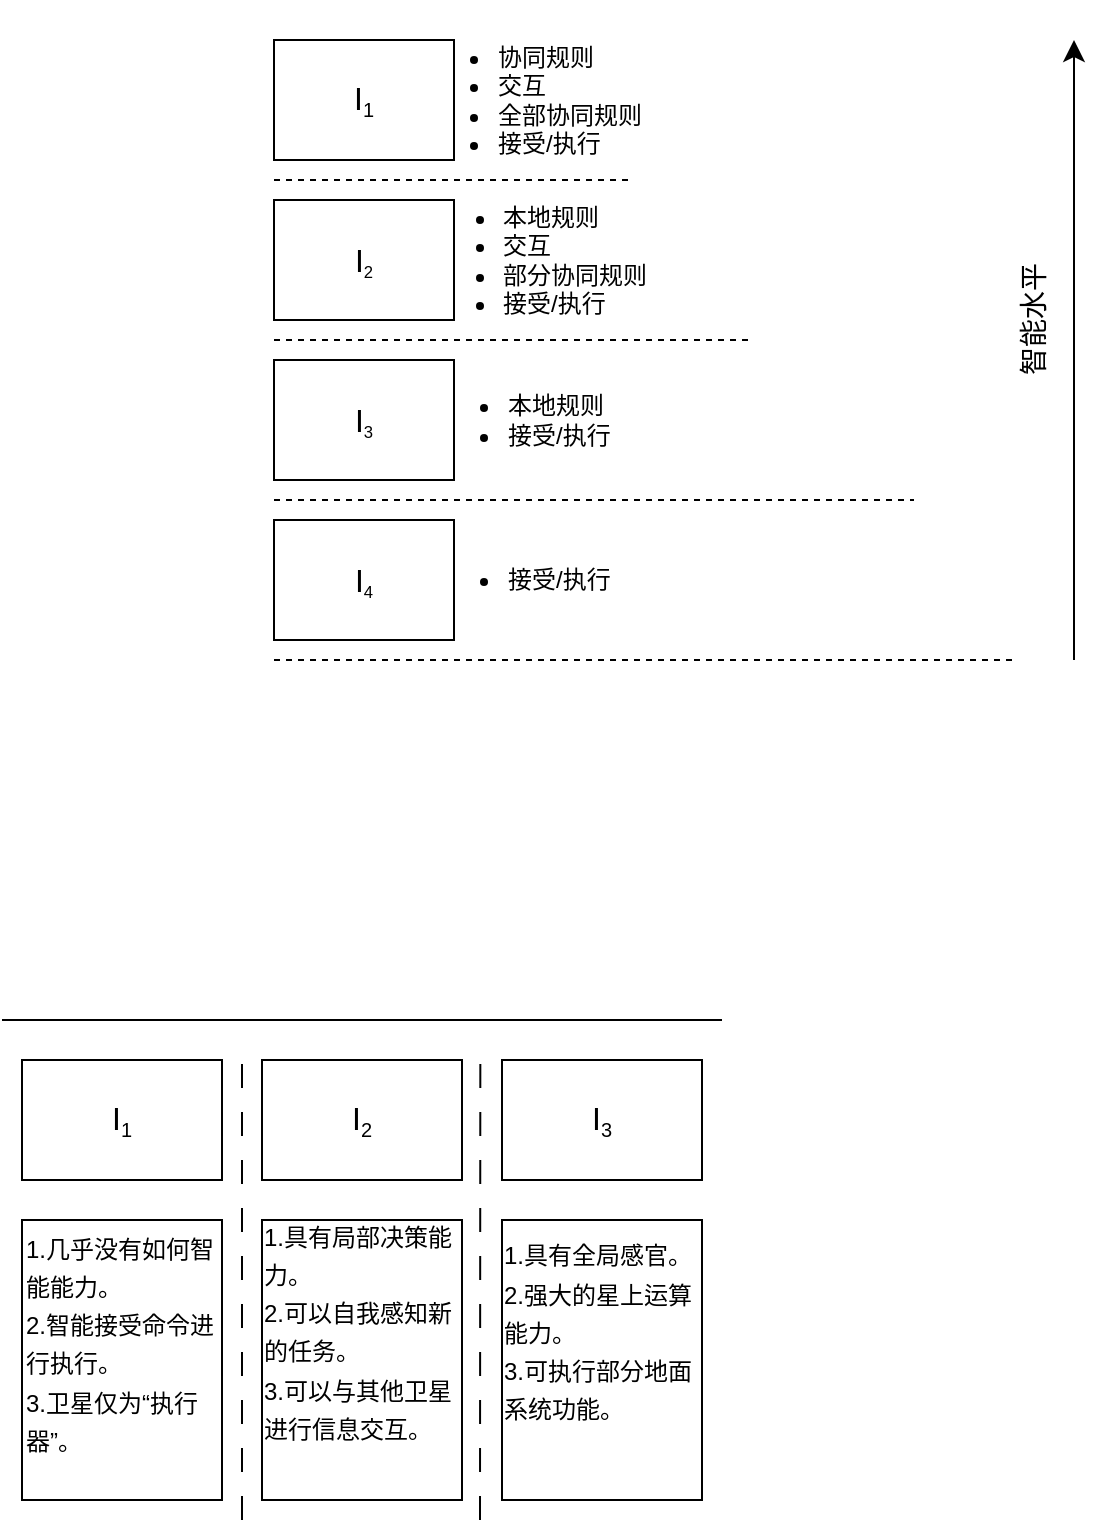 <mxfile version="21.0.7" type="github">
  <diagram id="prtHgNgQTEPvFCAcTncT" name="Page-1">
    <mxGraphModel dx="1050" dy="549" grid="0" gridSize="10" guides="1" tooltips="1" connect="1" arrows="1" fold="1" page="1" pageScale="1" pageWidth="827" pageHeight="1169" math="0" shadow="0">
      <root>
        <mxCell id="0" />
        <mxCell id="1" parent="0" />
        <mxCell id="94fsVNv-SU2JZXW_Png_-1" value="&lt;font style=&quot;font-size: 16px;&quot;&gt;I&lt;/font&gt;&lt;sub&gt;1&lt;/sub&gt;" style="rounded=0;whiteSpace=wrap;html=1;" parent="1" vertex="1">
          <mxGeometry x="226" y="110" width="90" height="60" as="geometry" />
        </mxCell>
        <mxCell id="94fsVNv-SU2JZXW_Png_-2" value="&lt;font style=&quot;font-size: 16px;&quot;&gt;I&lt;/font&gt;&lt;span style=&quot;font-size: 10px;&quot;&gt;&lt;sub&gt;2&lt;/sub&gt;&lt;/span&gt;" style="rounded=0;whiteSpace=wrap;html=1;" parent="1" vertex="1">
          <mxGeometry x="226" y="190" width="90" height="60" as="geometry" />
        </mxCell>
        <mxCell id="94fsVNv-SU2JZXW_Png_-3" value="&lt;font style=&quot;font-size: 16px;&quot;&gt;I&lt;/font&gt;&lt;span style=&quot;font-size: 10px;&quot;&gt;&lt;sub&gt;3&lt;/sub&gt;&lt;/span&gt;" style="rounded=0;whiteSpace=wrap;html=1;" parent="1" vertex="1">
          <mxGeometry x="226" y="270" width="90" height="60" as="geometry" />
        </mxCell>
        <mxCell id="94fsVNv-SU2JZXW_Png_-4" value="&lt;font style=&quot;font-size: 16px;&quot;&gt;I&lt;/font&gt;&lt;span style=&quot;font-size: 10px;&quot;&gt;&lt;sub&gt;4&lt;/sub&gt;&lt;/span&gt;" style="rounded=0;whiteSpace=wrap;html=1;" parent="1" vertex="1">
          <mxGeometry x="226" y="350" width="90" height="60" as="geometry" />
        </mxCell>
        <mxCell id="94fsVNv-SU2JZXW_Png_-7" value="" style="endArrow=none;dashed=1;html=1;rounded=0;" parent="1" edge="1">
          <mxGeometry width="50" height="50" relative="1" as="geometry">
            <mxPoint x="226" y="180" as="sourcePoint" />
            <mxPoint x="406" y="180" as="targetPoint" />
            <Array as="points">
              <mxPoint x="276" y="180" />
            </Array>
          </mxGeometry>
        </mxCell>
        <mxCell id="94fsVNv-SU2JZXW_Png_-8" value="" style="endArrow=none;dashed=1;html=1;rounded=0;" parent="1" edge="1">
          <mxGeometry width="50" height="50" relative="1" as="geometry">
            <mxPoint x="226" y="260" as="sourcePoint" />
            <mxPoint x="466" y="260" as="targetPoint" />
            <Array as="points">
              <mxPoint x="276" y="260" />
            </Array>
          </mxGeometry>
        </mxCell>
        <mxCell id="94fsVNv-SU2JZXW_Png_-9" value="" style="endArrow=none;dashed=1;html=1;rounded=0;" parent="1" edge="1">
          <mxGeometry width="50" height="50" relative="1" as="geometry">
            <mxPoint x="226" y="340" as="sourcePoint" />
            <mxPoint x="546" y="340" as="targetPoint" />
            <Array as="points">
              <mxPoint x="276" y="340" />
            </Array>
          </mxGeometry>
        </mxCell>
        <mxCell id="94fsVNv-SU2JZXW_Png_-10" value="" style="endArrow=none;dashed=1;html=1;rounded=0;" parent="1" edge="1">
          <mxGeometry width="50" height="50" relative="1" as="geometry">
            <mxPoint x="226" y="420" as="sourcePoint" />
            <mxPoint x="596" y="420" as="targetPoint" />
            <Array as="points">
              <mxPoint x="276" y="420" />
            </Array>
          </mxGeometry>
        </mxCell>
        <mxCell id="94fsVNv-SU2JZXW_Png_-12" value="&lt;ul&gt;&lt;li style=&quot;&quot;&gt;协同规则&lt;/li&gt;&lt;li style=&quot;&quot;&gt;交互&lt;/li&gt;&lt;li style=&quot;&quot;&gt;全部协同规则&lt;/li&gt;&lt;li style=&quot;&quot;&gt;接受/执行&lt;/li&gt;&lt;/ul&gt;" style="text;html=1;align=left;verticalAlign=middle;resizable=0;points=[];autosize=1;strokeColor=none;fillColor=none;" parent="1" vertex="1">
          <mxGeometry x="296" y="90" width="140" height="100" as="geometry" />
        </mxCell>
        <mxCell id="94fsVNv-SU2JZXW_Png_-13" value="&lt;div style=&quot;text-align: left;&quot;&gt;&lt;ul&gt;&lt;li&gt;&lt;span style=&quot;background-color: initial;&quot;&gt;本地规则&lt;/span&gt;&lt;/li&gt;&lt;li&gt;&lt;span style=&quot;background-color: initial;&quot;&gt;交互&lt;/span&gt;&lt;/li&gt;&lt;li&gt;&lt;span style=&quot;background-color: initial;&quot;&gt;部分协同规则&lt;/span&gt;&lt;/li&gt;&lt;li&gt;&lt;span style=&quot;background-color: initial;&quot;&gt;接受/执行&lt;/span&gt;&lt;/li&gt;&lt;/ul&gt;&lt;/div&gt;" style="text;html=1;align=center;verticalAlign=middle;resizable=0;points=[];autosize=1;strokeColor=none;fillColor=none;" parent="1" vertex="1">
          <mxGeometry x="286" y="170" width="140" height="100" as="geometry" />
        </mxCell>
        <mxCell id="94fsVNv-SU2JZXW_Png_-14" value="&lt;ul&gt;&lt;li&gt;本地规则&lt;/li&gt;&lt;li&gt;接受/执行&lt;/li&gt;&lt;/ul&gt;" style="text;html=1;align=left;verticalAlign=middle;resizable=0;points=[];autosize=1;strokeColor=none;fillColor=none;" parent="1" vertex="1">
          <mxGeometry x="301" y="265" width="110" height="70" as="geometry" />
        </mxCell>
        <mxCell id="94fsVNv-SU2JZXW_Png_-15" value="&lt;ul&gt;&lt;li&gt;接受/执行&lt;/li&gt;&lt;/ul&gt;" style="text;html=1;align=left;verticalAlign=middle;resizable=0;points=[];autosize=1;strokeColor=none;fillColor=none;" parent="1" vertex="1">
          <mxGeometry x="301" y="355" width="110" height="50" as="geometry" />
        </mxCell>
        <mxCell id="94fsVNv-SU2JZXW_Png_-17" value="" style="edgeStyle=segmentEdgeStyle;endArrow=classic;html=1;curved=0;rounded=0;endSize=8;startSize=8;" parent="1" edge="1">
          <mxGeometry width="50" height="50" relative="1" as="geometry">
            <mxPoint x="626" y="420" as="sourcePoint" />
            <mxPoint x="626" y="110" as="targetPoint" />
          </mxGeometry>
        </mxCell>
        <mxCell id="94fsVNv-SU2JZXW_Png_-18" value="&lt;font style=&quot;font-size: 14px;&quot;&gt;智能水平&lt;/font&gt;" style="text;html=1;align=center;verticalAlign=middle;resizable=0;points=[];autosize=1;strokeColor=none;fillColor=none;rotation=-90;" parent="1" vertex="1">
          <mxGeometry x="566" y="235" width="80" height="30" as="geometry" />
        </mxCell>
        <mxCell id="94fsVNv-SU2JZXW_Png_-28" value="&lt;font style=&quot;border-color: var(--border-color); font-size: 16px;&quot;&gt;I&lt;/font&gt;&lt;sub style=&quot;border-color: var(--border-color);&quot;&gt;1&lt;/sub&gt;" style="rounded=0;whiteSpace=wrap;html=1;" parent="1" vertex="1">
          <mxGeometry x="100" y="620" width="100" height="60" as="geometry" />
        </mxCell>
        <mxCell id="94fsVNv-SU2JZXW_Png_-29" value="&lt;font style=&quot;border-color: var(--border-color); font-size: 16px;&quot;&gt;I&lt;/font&gt;&lt;sub style=&quot;border-color: var(--border-color);&quot;&gt;2&lt;/sub&gt;" style="rounded=0;whiteSpace=wrap;html=1;" parent="1" vertex="1">
          <mxGeometry x="220" y="620" width="100" height="60" as="geometry" />
        </mxCell>
        <mxCell id="94fsVNv-SU2JZXW_Png_-30" value="&lt;font style=&quot;border-color: var(--border-color); font-size: 16px;&quot;&gt;I&lt;/font&gt;&lt;sub style=&quot;border-color: var(--border-color);&quot;&gt;3&lt;/sub&gt;" style="rounded=0;whiteSpace=wrap;html=1;" parent="1" vertex="1">
          <mxGeometry x="340" y="620" width="100" height="60" as="geometry" />
        </mxCell>
        <mxCell id="94fsVNv-SU2JZXW_Png_-31" value="" style="endArrow=none;html=1;rounded=0;" parent="1" edge="1">
          <mxGeometry width="50" height="50" relative="1" as="geometry">
            <mxPoint x="90" y="600" as="sourcePoint" />
            <mxPoint x="450" y="600" as="targetPoint" />
          </mxGeometry>
        </mxCell>
        <mxCell id="94fsVNv-SU2JZXW_Png_-33" value="" style="endArrow=none;dashed=1;html=1;strokeWidth=1;rounded=0;dashPattern=12 12;" parent="1" edge="1">
          <mxGeometry width="50" height="50" relative="1" as="geometry">
            <mxPoint x="210" y="850" as="sourcePoint" />
            <mxPoint x="210" y="620" as="targetPoint" />
          </mxGeometry>
        </mxCell>
        <mxCell id="94fsVNv-SU2JZXW_Png_-34" value="" style="endArrow=none;dashed=1;html=1;strokeWidth=1;rounded=0;dashPattern=12 12;" parent="1" edge="1">
          <mxGeometry width="50" height="50" relative="1" as="geometry">
            <mxPoint x="329" y="850" as="sourcePoint" />
            <mxPoint x="329.17" y="620" as="targetPoint" />
          </mxGeometry>
        </mxCell>
        <mxCell id="94fsVNv-SU2JZXW_Png_-35" value="&lt;p style=&quot;border-color: var(--border-color); orphans: 2; text-indent: 0px; widows: 2; background-color: rgb(251, 251, 251); text-decoration-thickness: initial; text-decoration-style: initial; text-decoration-color: initial;&quot;&gt;&lt;/p&gt;&lt;div style=&quot;line-height: 160%;&quot;&gt;&lt;span style=&quot;background-color: initial;&quot;&gt;1.几乎没有如何智能能力。&lt;/span&gt;&lt;br&gt;&lt;/div&gt;&lt;span style=&quot;color: rgb(0, 0, 0); font-size: 12px; font-style: normal; font-variant-ligatures: normal; font-variant-caps: normal; font-weight: 400; letter-spacing: normal; text-transform: none; word-spacing: 0px; -webkit-text-stroke-width: 0px; border-color: var(--border-color); background-color: initial;&quot;&gt;&lt;div style=&quot;line-height: 160%;&quot;&gt;&lt;span style=&quot;background-color: initial;&quot;&gt;2.智能接受命令进行执行。&lt;/span&gt;&lt;/div&gt;&lt;/span&gt;&lt;span style=&quot;color: rgb(0, 0, 0); font-size: 12px; font-style: normal; font-variant-ligatures: normal; font-variant-caps: normal; font-weight: 400; letter-spacing: normal; text-transform: none; word-spacing: 0px; -webkit-text-stroke-width: 0px; border-color: var(--border-color); background-color: initial;&quot;&gt;&lt;div style=&quot;line-height: 160%;&quot;&gt;&lt;span style=&quot;background-color: initial;&quot;&gt;3.卫星仅为“执行器”。&lt;/span&gt;&lt;/div&gt;&lt;/span&gt;&lt;p&gt;&lt;/p&gt;&lt;div style=&quot;&quot;&gt;&lt;br&gt;&lt;/div&gt;" style="rounded=0;whiteSpace=wrap;html=1;align=left;" parent="1" vertex="1">
          <mxGeometry x="100" y="700" width="100" height="140" as="geometry" />
        </mxCell>
        <mxCell id="94fsVNv-SU2JZXW_Png_-36" value="&lt;div style=&quot;text-align: left; border-color: var(--border-color); line-height: 19.2px;&quot;&gt;1.具有局部决策能力。&lt;br style=&quot;border-color: var(--border-color);&quot;&gt;&lt;/div&gt;&lt;span style=&quot;border-color: var(--border-color); background-color: initial;&quot;&gt;&lt;div style=&quot;text-align: left; border-color: var(--border-color); line-height: 19.2px;&quot;&gt;&lt;span style=&quot;border-color: var(--border-color); background-color: initial;&quot;&gt;2.可以自我感知新的任务。&lt;/span&gt;&lt;/div&gt;&lt;/span&gt;&lt;span style=&quot;border-color: var(--border-color); background-color: initial;&quot;&gt;&lt;div style=&quot;text-align: left; border-color: var(--border-color); line-height: 19.2px;&quot;&gt;&lt;span style=&quot;border-color: var(--border-color); background-color: initial;&quot;&gt;3.可以与其他卫星进行信息交互。&lt;/span&gt;&lt;/div&gt;&lt;/span&gt;&lt;p style=&quot;border-color: var(--border-color);&quot;&gt;&lt;/p&gt;&lt;div style=&quot;border-color: var(--border-color);&quot;&gt;&lt;br style=&quot;border-color: var(--border-color); text-align: left;&quot;&gt;&lt;/div&gt;" style="rounded=0;whiteSpace=wrap;html=1;" parent="1" vertex="1">
          <mxGeometry x="220" y="700" width="100" height="140" as="geometry" />
        </mxCell>
        <mxCell id="94fsVNv-SU2JZXW_Png_-37" value="&lt;div style=&quot;text-align: left; border-color: var(--border-color); line-height: 19.2px;&quot;&gt;1.具有全局感官。&lt;br style=&quot;border-color: var(--border-color);&quot;&gt;&lt;/div&gt;&lt;span style=&quot;border-color: var(--border-color); background-color: initial;&quot;&gt;&lt;div style=&quot;text-align: left; border-color: var(--border-color); line-height: 19.2px;&quot;&gt;&lt;span style=&quot;border-color: var(--border-color); background-color: initial;&quot;&gt;2.强大的星上运算能力。&lt;/span&gt;&lt;/div&gt;&lt;/span&gt;&lt;span style=&quot;border-color: var(--border-color); background-color: initial;&quot;&gt;&lt;div style=&quot;text-align: left; border-color: var(--border-color); line-height: 19.2px;&quot;&gt;&lt;span style=&quot;border-color: var(--border-color); background-color: initial;&quot;&gt;3.可执行部分地面系统功能。&lt;/span&gt;&lt;/div&gt;&lt;/span&gt;&lt;p style=&quot;border-color: var(--border-color);&quot;&gt;&lt;/p&gt;&lt;div style=&quot;border-color: var(--border-color);&quot;&gt;&lt;br style=&quot;border-color: var(--border-color); text-align: left;&quot;&gt;&lt;/div&gt;" style="rounded=0;whiteSpace=wrap;html=1;" parent="1" vertex="1">
          <mxGeometry x="340" y="700" width="100" height="140" as="geometry" />
        </mxCell>
      </root>
    </mxGraphModel>
  </diagram>
</mxfile>
